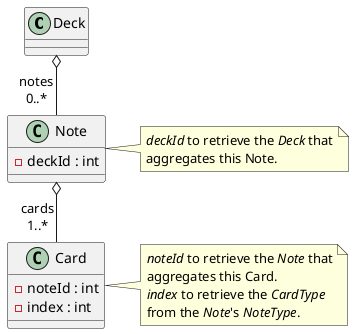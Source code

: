 @startuml

skinparam wrapWidth 200

class Deck {
}

class Note {
	-deckId : int
}

class Card {
	-noteId : int
	-index : int
}

Deck o-- "notes\n0..*" Note
Note o-- "cards\n1..*"Card

note right of Card
<i>noteId</i> to retrieve the <i>Note</i> that aggregates this Card.
<i>index</i> to retrieve the <i>CardType</i> from the <i>Note</i>'s <i>NoteType</i>.
end note

note right of Note
<i>deckId</i> to retrieve the <i>Deck</i> that aggregates this Note.
end note

@enduml